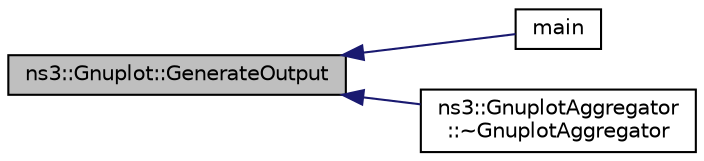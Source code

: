 digraph "ns3::Gnuplot::GenerateOutput"
{
  edge [fontname="Helvetica",fontsize="10",labelfontname="Helvetica",labelfontsize="10"];
  node [fontname="Helvetica",fontsize="10",shape=record];
  rankdir="LR";
  Node1 [label="ns3::Gnuplot::GenerateOutput",height=0.2,width=0.4,color="black", fillcolor="grey75", style="filled", fontcolor="black"];
  Node1 -> Node2 [dir="back",color="midnightblue",fontsize="10",style="solid"];
  Node2 [label="main",height=0.2,width=0.4,color="black", fillcolor="white", style="filled",URL="$d1/d40/lr-wpan-error-distance-plot_8cc.html#a0ddf1224851353fc92bfbff6f499fa97"];
  Node1 -> Node3 [dir="back",color="midnightblue",fontsize="10",style="solid"];
  Node3 [label="ns3::GnuplotAggregator\l::~GnuplotAggregator",height=0.2,width=0.4,color="black", fillcolor="white", style="filled",URL="$de/d0b/classns3_1_1GnuplotAggregator.html#a6af27c8634b6cd55da119f95a5435dd7"];
}
